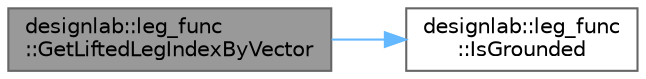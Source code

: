 digraph "designlab::leg_func::GetLiftedLegIndexByVector"
{
 // LATEX_PDF_SIZE
  bgcolor="transparent";
  edge [fontname=Helvetica,fontsize=10,labelfontname=Helvetica,labelfontsize=10];
  node [fontname=Helvetica,fontsize=10,shape=box,height=0.2,width=0.4];
  rankdir="LR";
  Node1 [id="Node000001",label="designlab::leg_func\l::GetLiftedLegIndexByVector",height=0.2,width=0.4,color="gray40", fillcolor="grey60", style="filled", fontcolor="black",tooltip="遊脚している脚の脚番号0〜5を，引数_res_numberで参照渡しする関数"];
  Node1 -> Node2 [id="edge1_Node000001_Node000002",color="steelblue1",style="solid",tooltip=" "];
  Node2 [id="Node000002",label="designlab::leg_func\l::IsGrounded",height=0.2,width=0.4,color="grey40", fillcolor="white", style="filled",URL="$namespacedesignlab_1_1leg__func.html#a4b87ebe130ffec4a53e929bdb13c4ee3",tooltip="脚番号 leg_index 0 〜 5 に応じて，その脚が接地しているかを調べる．   脚は右前脚を0番として，時計回りに0,1,2,3,4,5となる．左前足が5番．"];
}
